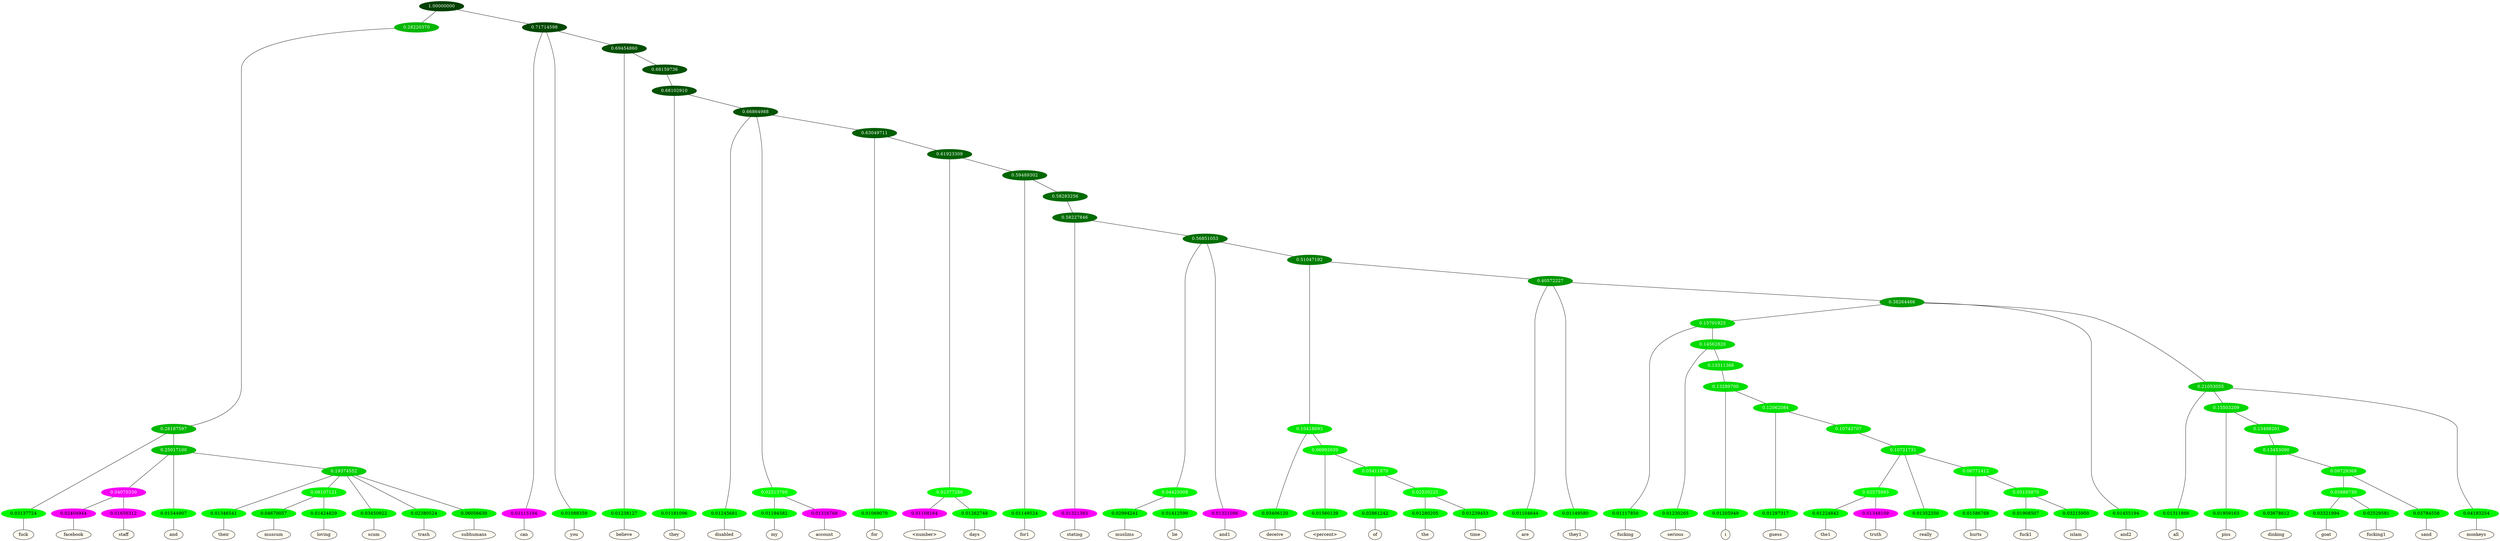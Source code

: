 graph {
	node [format=png height=0.15 nodesep=0.001 ordering=out overlap=prism overlap_scaling=0.01 ranksep=0.001 ratio=0.2 style=filled width=0.15]
	{
		rank=same
		a_w_7 [label=fuck color=black fillcolor=floralwhite style="filled,solid"]
		a_w_15 [label=facebook color=black fillcolor=floralwhite style="filled,solid"]
		a_w_16 [label=staff color=black fillcolor=floralwhite style="filled,solid"]
		a_w_12 [label=and color=black fillcolor=floralwhite style="filled,solid"]
		a_w_17 [label=their color=black fillcolor=floralwhite style="filled,solid"]
		a_w_24 [label=muscum color=black fillcolor=floralwhite style="filled,solid"]
		a_w_25 [label=loving color=black fillcolor=floralwhite style="filled,solid"]
		a_w_19 [label=scum color=black fillcolor=floralwhite style="filled,solid"]
		a_w_20 [label=trash color=black fillcolor=floralwhite style="filled,solid"]
		a_w_21 [label=subhumans color=black fillcolor=floralwhite style="filled,solid"]
		a_w_4 [label=can color=black fillcolor=floralwhite style="filled,solid"]
		a_w_5 [label=you color=black fillcolor=floralwhite style="filled,solid"]
		a_w_9 [label=believe color=black fillcolor=floralwhite style="filled,solid"]
		a_w_22 [label=they color=black fillcolor=floralwhite style="filled,solid"]
		a_w_26 [label=disabled color=black fillcolor=floralwhite style="filled,solid"]
		a_w_29 [label=my color=black fillcolor=floralwhite style="filled,solid"]
		a_w_30 [label=account color=black fillcolor=floralwhite style="filled,solid"]
		a_w_31 [label=for color=black fillcolor=floralwhite style="filled,solid"]
		a_w_35 [label="\<number\>" color=black fillcolor=floralwhite style="filled,solid"]
		a_w_36 [label=days color=black fillcolor=floralwhite style="filled,solid"]
		a_w_37 [label=for1 color=black fillcolor=floralwhite style="filled,solid"]
		a_w_40 [label=stating color=black fillcolor=floralwhite style="filled,solid"]
		a_w_45 [label=muslims color=black fillcolor=floralwhite style="filled,solid"]
		a_w_46 [label=lie color=black fillcolor=floralwhite style="filled,solid"]
		a_w_43 [label=and1 color=black fillcolor=floralwhite style="filled,solid"]
		a_w_49 [label=deceive color=black fillcolor=floralwhite style="filled,solid"]
		a_w_54 [label="\<percent\>" color=black fillcolor=floralwhite style="filled,solid"]
		a_w_59 [label=of color=black fillcolor=floralwhite style="filled,solid"]
		a_w_66 [label=the color=black fillcolor=floralwhite style="filled,solid"]
		a_w_67 [label=time color=black fillcolor=floralwhite style="filled,solid"]
		a_w_51 [label=are color=black fillcolor=floralwhite style="filled,solid"]
		a_w_52 [label=they1 color=black fillcolor=floralwhite style="filled,solid"]
		a_w_61 [label=fucking color=black fillcolor=floralwhite style="filled,solid"]
		a_w_68 [label=serious color=black fillcolor=floralwhite style="filled,solid"]
		a_w_74 [label=i color=black fillcolor=floralwhite style="filled,solid"]
		a_w_78 [label=guess color=black fillcolor=floralwhite style="filled,solid"]
		a_w_88 [label=the1 color=black fillcolor=floralwhite style="filled,solid"]
		a_w_89 [label=truth color=black fillcolor=floralwhite style="filled,solid"]
		a_w_86 [label=really color=black fillcolor=floralwhite style="filled,solid"]
		a_w_90 [label=hurts color=black fillcolor=floralwhite style="filled,solid"]
		a_w_92 [label=fuck1 color=black fillcolor=floralwhite style="filled,solid"]
		a_w_93 [label=islam color=black fillcolor=floralwhite style="filled,solid"]
		a_w_57 [label=and2 color=black fillcolor=floralwhite style="filled,solid"]
		a_w_63 [label=all color=black fillcolor=floralwhite style="filled,solid"]
		a_w_70 [label=piss color=black fillcolor=floralwhite style="filled,solid"]
		a_w_76 [label=dinking color=black fillcolor=floralwhite style="filled,solid"]
		a_w_83 [label=goat color=black fillcolor=floralwhite style="filled,solid"]
		a_w_84 [label=fucking1 color=black fillcolor=floralwhite style="filled,solid"]
		a_w_81 [label=sand color=black fillcolor=floralwhite style="filled,solid"]
		a_w_65 [label=monkeys color=black fillcolor=floralwhite style="filled,solid"]
	}
	a_n_7 -- a_w_7
	a_n_15 -- a_w_15
	a_n_16 -- a_w_16
	a_n_12 -- a_w_12
	a_n_17 -- a_w_17
	a_n_24 -- a_w_24
	a_n_25 -- a_w_25
	a_n_19 -- a_w_19
	a_n_20 -- a_w_20
	a_n_21 -- a_w_21
	a_n_4 -- a_w_4
	a_n_5 -- a_w_5
	a_n_9 -- a_w_9
	a_n_22 -- a_w_22
	a_n_26 -- a_w_26
	a_n_29 -- a_w_29
	a_n_30 -- a_w_30
	a_n_31 -- a_w_31
	a_n_35 -- a_w_35
	a_n_36 -- a_w_36
	a_n_37 -- a_w_37
	a_n_40 -- a_w_40
	a_n_45 -- a_w_45
	a_n_46 -- a_w_46
	a_n_43 -- a_w_43
	a_n_49 -- a_w_49
	a_n_54 -- a_w_54
	a_n_59 -- a_w_59
	a_n_66 -- a_w_66
	a_n_67 -- a_w_67
	a_n_51 -- a_w_51
	a_n_52 -- a_w_52
	a_n_61 -- a_w_61
	a_n_68 -- a_w_68
	a_n_74 -- a_w_74
	a_n_78 -- a_w_78
	a_n_88 -- a_w_88
	a_n_89 -- a_w_89
	a_n_86 -- a_w_86
	a_n_90 -- a_w_90
	a_n_92 -- a_w_92
	a_n_93 -- a_w_93
	a_n_57 -- a_w_57
	a_n_63 -- a_w_63
	a_n_70 -- a_w_70
	a_n_76 -- a_w_76
	a_n_83 -- a_w_83
	a_n_84 -- a_w_84
	a_n_81 -- a_w_81
	a_n_65 -- a_w_65
	{
		rank=same
		a_n_7 [label=0.03137724 color="0.334 1.000 0.969" fontcolor=black]
		a_n_15 [label=0.02404944 color="0.835 1.000 0.976" fontcolor=black]
		a_n_16 [label=0.01656312 color="0.835 1.000 0.983" fontcolor=black]
		a_n_12 [label=0.01544907 color="0.334 1.000 0.985" fontcolor=black]
		a_n_17 [label=0.01346541 color="0.334 1.000 0.987" fontcolor=black]
		a_n_24 [label=0.04670057 color="0.334 1.000 0.953" fontcolor=black]
		a_n_25 [label=0.01424829 color="0.334 1.000 0.986" fontcolor=black]
		a_n_19 [label=0.03450922 color="0.334 1.000 0.965" fontcolor=black]
		a_n_20 [label=0.02380524 color="0.334 1.000 0.976" fontcolor=black]
		a_n_21 [label=0.06056630 color="0.334 1.000 0.939" fontcolor=black]
		a_n_4 [label=0.01115194 color="0.835 1.000 0.989" fontcolor=black]
		a_n_5 [label=0.01088359 color="0.334 1.000 0.989" fontcolor=black]
		a_n_9 [label=0.01238127 color="0.334 1.000 0.988" fontcolor=black]
		a_n_22 [label=0.01181096 color="0.334 1.000 0.988" fontcolor=black]
		a_n_26 [label=0.01245681 color="0.334 1.000 0.988" fontcolor=black]
		a_n_29 [label=0.01194582 color="0.334 1.000 0.988" fontcolor=black]
		a_n_30 [label=0.01316768 color="0.835 1.000 0.987" fontcolor=black]
		a_n_31 [label=0.01069070 color="0.334 1.000 0.989" fontcolor=black]
		a_n_35 [label=0.01108184 color="0.835 1.000 0.989" fontcolor=black]
		a_n_36 [label=0.01262748 color="0.334 1.000 0.987" fontcolor=black]
		a_n_37 [label=0.01149524 color="0.334 1.000 0.989" fontcolor=black]
		a_n_40 [label=0.01321383 color="0.835 1.000 0.987" fontcolor=black]
		a_n_45 [label=0.02994241 color="0.334 1.000 0.970" fontcolor=black]
		a_n_46 [label=0.01412599 color="0.334 1.000 0.986" fontcolor=black]
		a_n_43 [label=0.01321096 color="0.835 1.000 0.987" fontcolor=black]
		a_n_49 [label=0.03406120 color="0.334 1.000 0.966" fontcolor=black]
		a_n_54 [label=0.01560139 color="0.334 1.000 0.984" fontcolor=black]
		a_n_59 [label=0.02861242 color="0.334 1.000 0.971" fontcolor=black]
		a_n_66 [label=0.01280205 color="0.334 1.000 0.987" fontcolor=black]
		a_n_67 [label=0.01239453 color="0.334 1.000 0.988" fontcolor=black]
		a_n_51 [label=0.01104644 color="0.334 1.000 0.989" fontcolor=black]
		a_n_52 [label=0.01149580 color="0.334 1.000 0.989" fontcolor=black]
		a_n_61 [label=0.01117850 color="0.334 1.000 0.989" fontcolor=black]
		a_n_68 [label=0.01230265 color="0.334 1.000 0.988" fontcolor=black]
		a_n_74 [label=0.01205949 color="0.334 1.000 0.988" fontcolor=black]
		a_n_78 [label=0.01297317 color="0.334 1.000 0.987" fontcolor=black]
		a_n_88 [label=0.01224842 color="0.334 1.000 0.988" fontcolor=black]
		a_n_89 [label=0.01348109 color="0.835 1.000 0.987" fontcolor=black]
		a_n_86 [label=0.01352350 color="0.334 1.000 0.986" fontcolor=black]
		a_n_90 [label=0.01586768 color="0.334 1.000 0.984" fontcolor=black]
		a_n_92 [label=0.01908507 color="0.334 1.000 0.981" fontcolor=black]
		a_n_93 [label=0.03215950 color="0.334 1.000 0.968" fontcolor=black]
		a_n_57 [label=0.01455194 color="0.334 1.000 0.985" fontcolor=black]
		a_n_63 [label=0.01311866 color="0.334 1.000 0.987" fontcolor=black]
		a_n_70 [label=0.01959163 color="0.334 1.000 0.980" fontcolor=black]
		a_n_76 [label=0.03678612 color="0.334 1.000 0.963" fontcolor=black]
		a_n_83 [label=0.03321994 color="0.334 1.000 0.967" fontcolor=black]
		a_n_84 [label=0.02529581 color="0.334 1.000 0.975" fontcolor=black]
		a_n_81 [label=0.03784558 color="0.334 1.000 0.962" fontcolor=black]
		a_n_65 [label=0.04183254 color="0.334 1.000 0.958" fontcolor=black]
	}
	a_n_0 [label=1.00000000 color="0.334 1.000 0.250" fontcolor=grey99]
	a_n_1 [label=0.28220370 color="0.334 1.000 0.718" fontcolor=grey99]
	a_n_0 -- a_n_1
	a_n_2 [label=0.71714598 color="0.334 1.000 0.283" fontcolor=grey99]
	a_n_0 -- a_n_2
	a_n_3 [label=0.28187597 color="0.334 1.000 0.718" fontcolor=grey99]
	a_n_1 -- a_n_3
	a_n_2 -- a_n_4
	a_n_2 -- a_n_5
	a_n_6 [label=0.69454860 color="0.334 1.000 0.305" fontcolor=grey99]
	a_n_2 -- a_n_6
	a_n_3 -- a_n_7
	a_n_8 [label=0.25017100 color="0.334 1.000 0.750" fontcolor=grey99]
	a_n_3 -- a_n_8
	a_n_6 -- a_n_9
	a_n_10 [label=0.68159736 color="0.334 1.000 0.318" fontcolor=grey99]
	a_n_6 -- a_n_10
	a_n_11 [label=0.04070330 color="0.835 1.000 0.959" fontcolor=grey99]
	a_n_8 -- a_n_11
	a_n_8 -- a_n_12
	a_n_13 [label=0.19374552 color="0.334 1.000 0.806" fontcolor=grey99]
	a_n_8 -- a_n_13
	a_n_14 [label=0.68102910 color="0.334 1.000 0.319" fontcolor=grey99]
	a_n_10 -- a_n_14
	a_n_11 -- a_n_15
	a_n_11 -- a_n_16
	a_n_13 -- a_n_17
	a_n_18 [label=0.06107121 color="0.334 1.000 0.939" fontcolor=grey99]
	a_n_13 -- a_n_18
	a_n_13 -- a_n_19
	a_n_13 -- a_n_20
	a_n_13 -- a_n_21
	a_n_14 -- a_n_22
	a_n_23 [label=0.66864988 color="0.334 1.000 0.331" fontcolor=grey99]
	a_n_14 -- a_n_23
	a_n_18 -- a_n_24
	a_n_18 -- a_n_25
	a_n_23 -- a_n_26
	a_n_27 [label=0.02513769 color="0.334 1.000 0.975" fontcolor=grey99]
	a_n_23 -- a_n_27
	a_n_28 [label=0.63049711 color="0.334 1.000 0.370" fontcolor=grey99]
	a_n_23 -- a_n_28
	a_n_27 -- a_n_29
	a_n_27 -- a_n_30
	a_n_28 -- a_n_31
	a_n_32 [label=0.61923309 color="0.334 1.000 0.381" fontcolor=grey99]
	a_n_28 -- a_n_32
	a_n_33 [label=0.02377286 color="0.334 1.000 0.976" fontcolor=grey99]
	a_n_32 -- a_n_33
	a_n_34 [label=0.59489302 color="0.334 1.000 0.405" fontcolor=grey99]
	a_n_32 -- a_n_34
	a_n_33 -- a_n_35
	a_n_33 -- a_n_36
	a_n_34 -- a_n_37
	a_n_38 [label=0.58283256 color="0.334 1.000 0.417" fontcolor=grey99]
	a_n_34 -- a_n_38
	a_n_39 [label=0.58227846 color="0.334 1.000 0.418" fontcolor=grey99]
	a_n_38 -- a_n_39
	a_n_39 -- a_n_40
	a_n_41 [label=0.56851053 color="0.334 1.000 0.431" fontcolor=grey99]
	a_n_39 -- a_n_41
	a_n_42 [label=0.04425008 color="0.334 1.000 0.956" fontcolor=grey99]
	a_n_41 -- a_n_42
	a_n_41 -- a_n_43
	a_n_44 [label=0.51047192 color="0.334 1.000 0.490" fontcolor=grey99]
	a_n_41 -- a_n_44
	a_n_42 -- a_n_45
	a_n_42 -- a_n_46
	a_n_47 [label=0.10418693 color="0.334 1.000 0.896" fontcolor=grey99]
	a_n_44 -- a_n_47
	a_n_48 [label=0.40572227 color="0.334 1.000 0.594" fontcolor=grey99]
	a_n_44 -- a_n_48
	a_n_47 -- a_n_49
	a_n_50 [label=0.06993039 color="0.334 1.000 0.930" fontcolor=grey99]
	a_n_47 -- a_n_50
	a_n_48 -- a_n_51
	a_n_48 -- a_n_52
	a_n_53 [label=0.38264466 color="0.334 1.000 0.617" fontcolor=grey99]
	a_n_48 -- a_n_53
	a_n_50 -- a_n_54
	a_n_55 [label=0.05411870 color="0.334 1.000 0.946" fontcolor=grey99]
	a_n_50 -- a_n_55
	a_n_56 [label=0.15701925 color="0.334 1.000 0.843" fontcolor=grey99]
	a_n_53 -- a_n_56
	a_n_53 -- a_n_57
	a_n_58 [label=0.21053055 color="0.334 1.000 0.789" fontcolor=grey99]
	a_n_53 -- a_n_58
	a_n_55 -- a_n_59
	a_n_60 [label=0.02530225 color="0.334 1.000 0.975" fontcolor=grey99]
	a_n_55 -- a_n_60
	a_n_56 -- a_n_61
	a_n_62 [label=0.14562820 color="0.334 1.000 0.854" fontcolor=grey99]
	a_n_56 -- a_n_62
	a_n_58 -- a_n_63
	a_n_64 [label=0.15503209 color="0.334 1.000 0.845" fontcolor=grey99]
	a_n_58 -- a_n_64
	a_n_58 -- a_n_65
	a_n_60 -- a_n_66
	a_n_60 -- a_n_67
	a_n_62 -- a_n_68
	a_n_69 [label=0.13311366 color="0.334 1.000 0.867" fontcolor=grey99]
	a_n_62 -- a_n_69
	a_n_64 -- a_n_70
	a_n_71 [label=0.13498201 color="0.334 1.000 0.865" fontcolor=grey99]
	a_n_64 -- a_n_71
	a_n_72 [label=0.13289700 color="0.334 1.000 0.867" fontcolor=grey99]
	a_n_69 -- a_n_72
	a_n_73 [label=0.13453090 color="0.334 1.000 0.865" fontcolor=grey99]
	a_n_71 -- a_n_73
	a_n_72 -- a_n_74
	a_n_75 [label=0.12062084 color="0.334 1.000 0.879" fontcolor=grey99]
	a_n_72 -- a_n_75
	a_n_73 -- a_n_76
	a_n_77 [label=0.09729368 color="0.334 1.000 0.903" fontcolor=grey99]
	a_n_73 -- a_n_77
	a_n_75 -- a_n_78
	a_n_79 [label=0.10743707 color="0.334 1.000 0.893" fontcolor=grey99]
	a_n_75 -- a_n_79
	a_n_80 [label=0.05888730 color="0.334 1.000 0.941" fontcolor=grey99]
	a_n_77 -- a_n_80
	a_n_77 -- a_n_81
	a_n_82 [label=0.10721731 color="0.334 1.000 0.893" fontcolor=grey99]
	a_n_79 -- a_n_82
	a_n_80 -- a_n_83
	a_n_80 -- a_n_84
	a_n_85 [label=0.02575993 color="0.334 1.000 0.974" fontcolor=grey99]
	a_n_82 -- a_n_85
	a_n_82 -- a_n_86
	a_n_87 [label=0.06771412 color="0.334 1.000 0.932" fontcolor=grey99]
	a_n_82 -- a_n_87
	a_n_85 -- a_n_88
	a_n_85 -- a_n_89
	a_n_87 -- a_n_90
	a_n_91 [label=0.05155870 color="0.334 1.000 0.948" fontcolor=grey99]
	a_n_87 -- a_n_91
	a_n_91 -- a_n_92
	a_n_91 -- a_n_93
}
